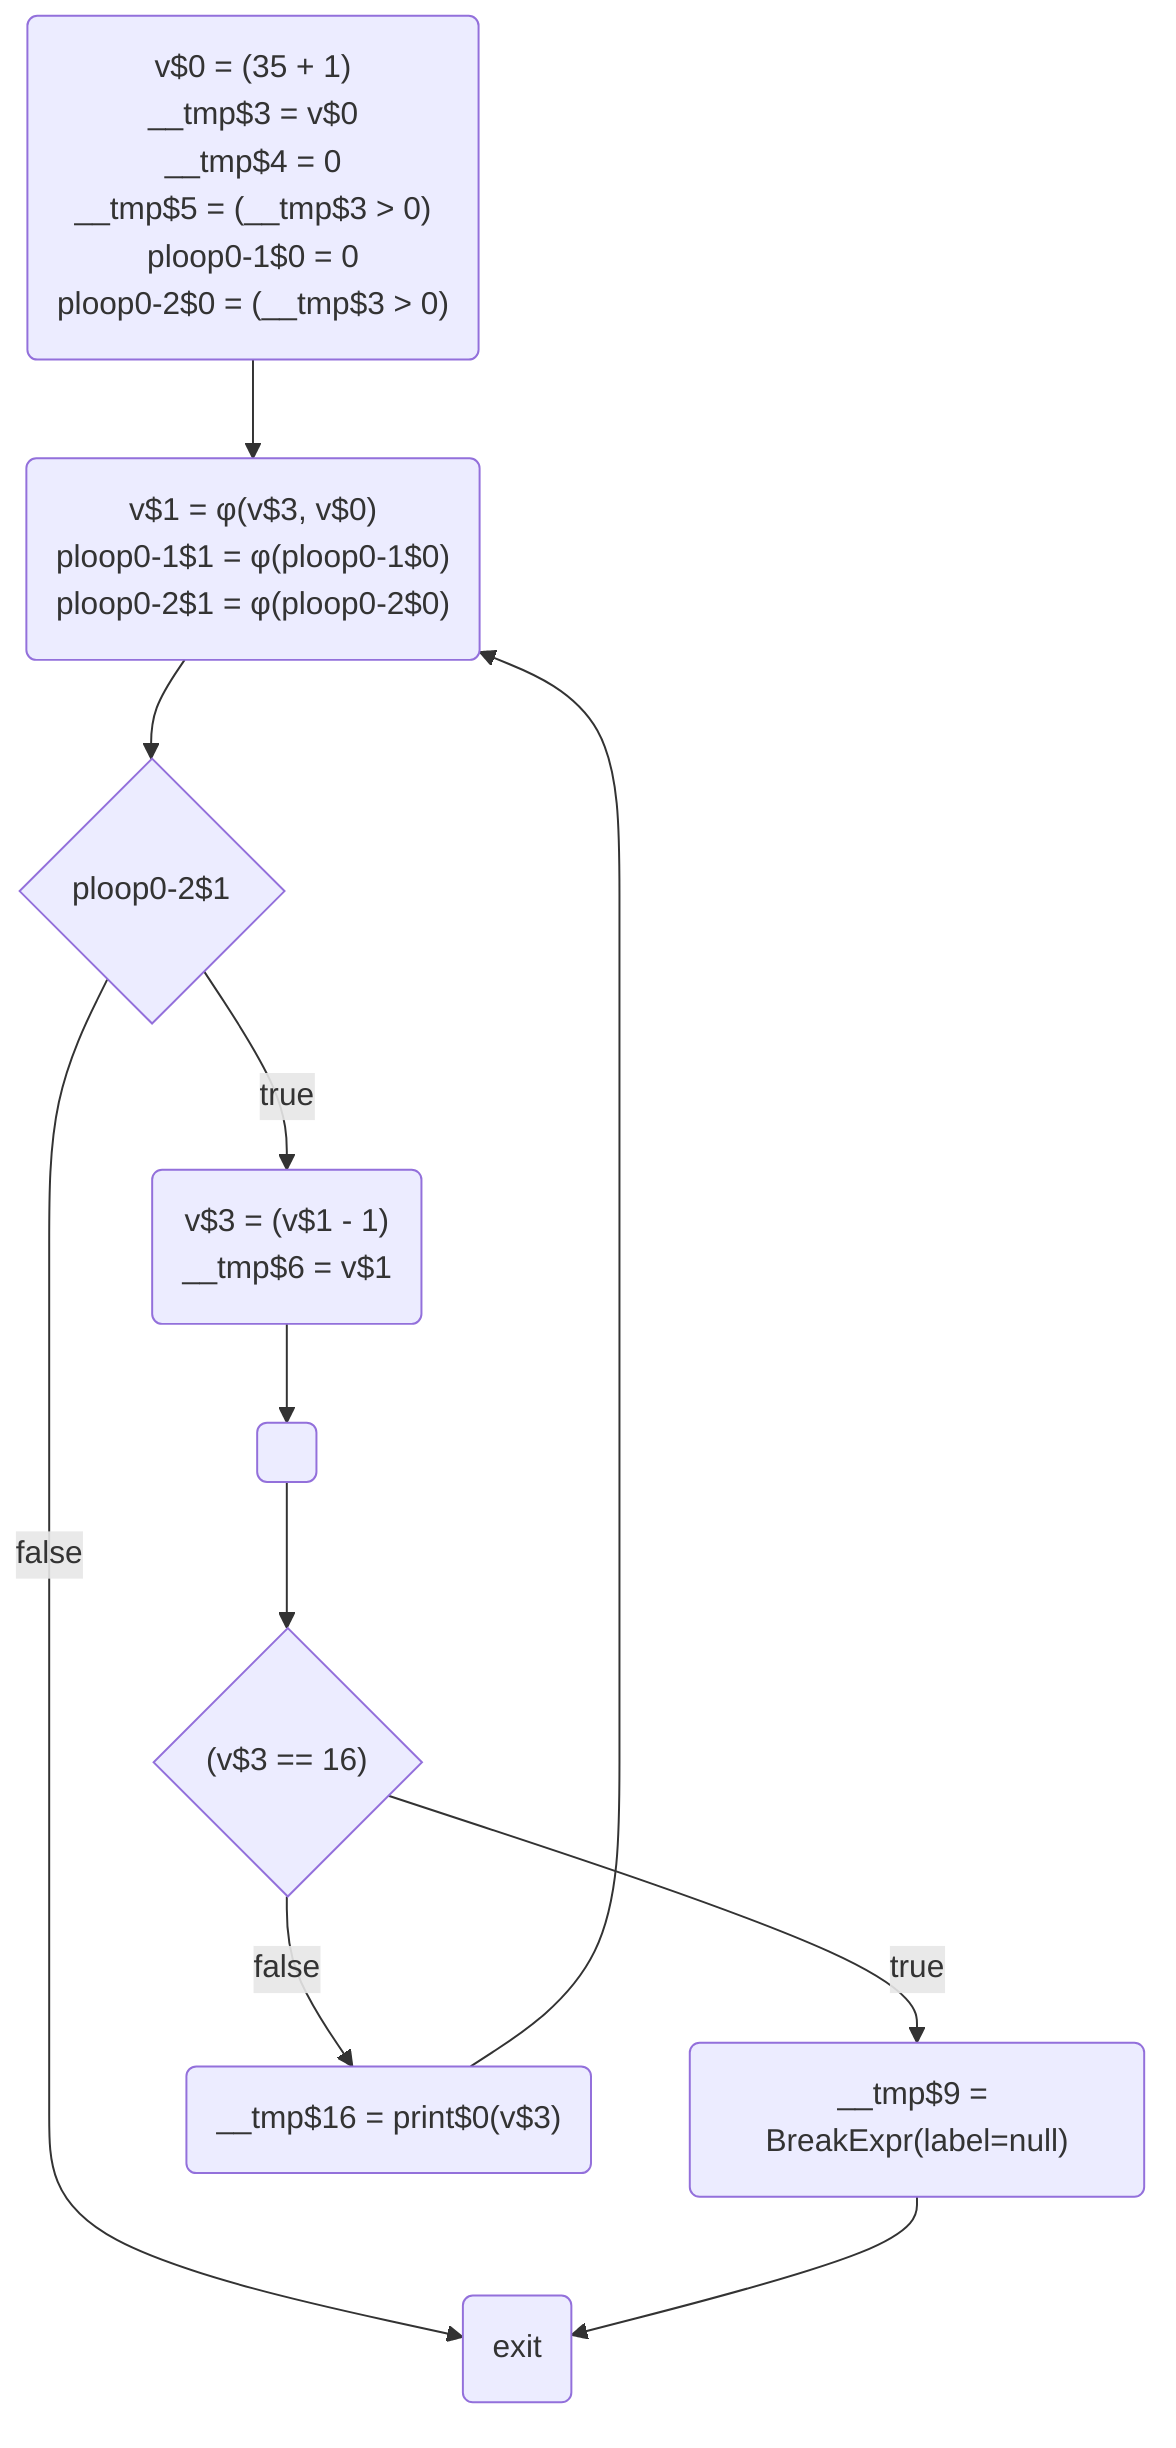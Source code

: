 flowchart TD
	while_start$10("v$1 = φ(v$3, v$0)<br>ploop0-1$1 = φ(ploop0-1$0)<br>ploop0-2$1 = φ(ploop0-2$0)")
	while_body$12("v$3 = (v$1 - 1)<br>__tmp$6 = v$1")
	if_true$15("__tmp$9 = BreakExpr(label=null)")
	cond$14{"(v$3 == 16)"}
	entry$9("v$0 = (35 + 1)<br>__tmp$3 = v$0<br>__tmp$4 = 0<br>__tmp$5 = (__tmp$3 > 0)<br>ploop0-1$0 = 0<br>ploop0-2$0 = (__tmp$3 > 0)")
	while_exit$16("exit")
	cond$11{"ploop0-2$1"}
	if_cond$13(" ")
	if_merged$17("__tmp$16 = print$0(v$3)")
	if_cond$13 -->  cond$14
	if_merged$17 -->  while_start$10
	cond$14 --> |"false"| if_merged$17
	while_start$10 -->  cond$11
	cond$11 --> |"false"| while_exit$16
	while_body$12 -->  if_cond$13
	cond$11 --> |"true"| while_body$12
	cond$14 --> |"true"| if_true$15
	if_true$15 -->  while_exit$16
	entry$9 -->  while_start$10